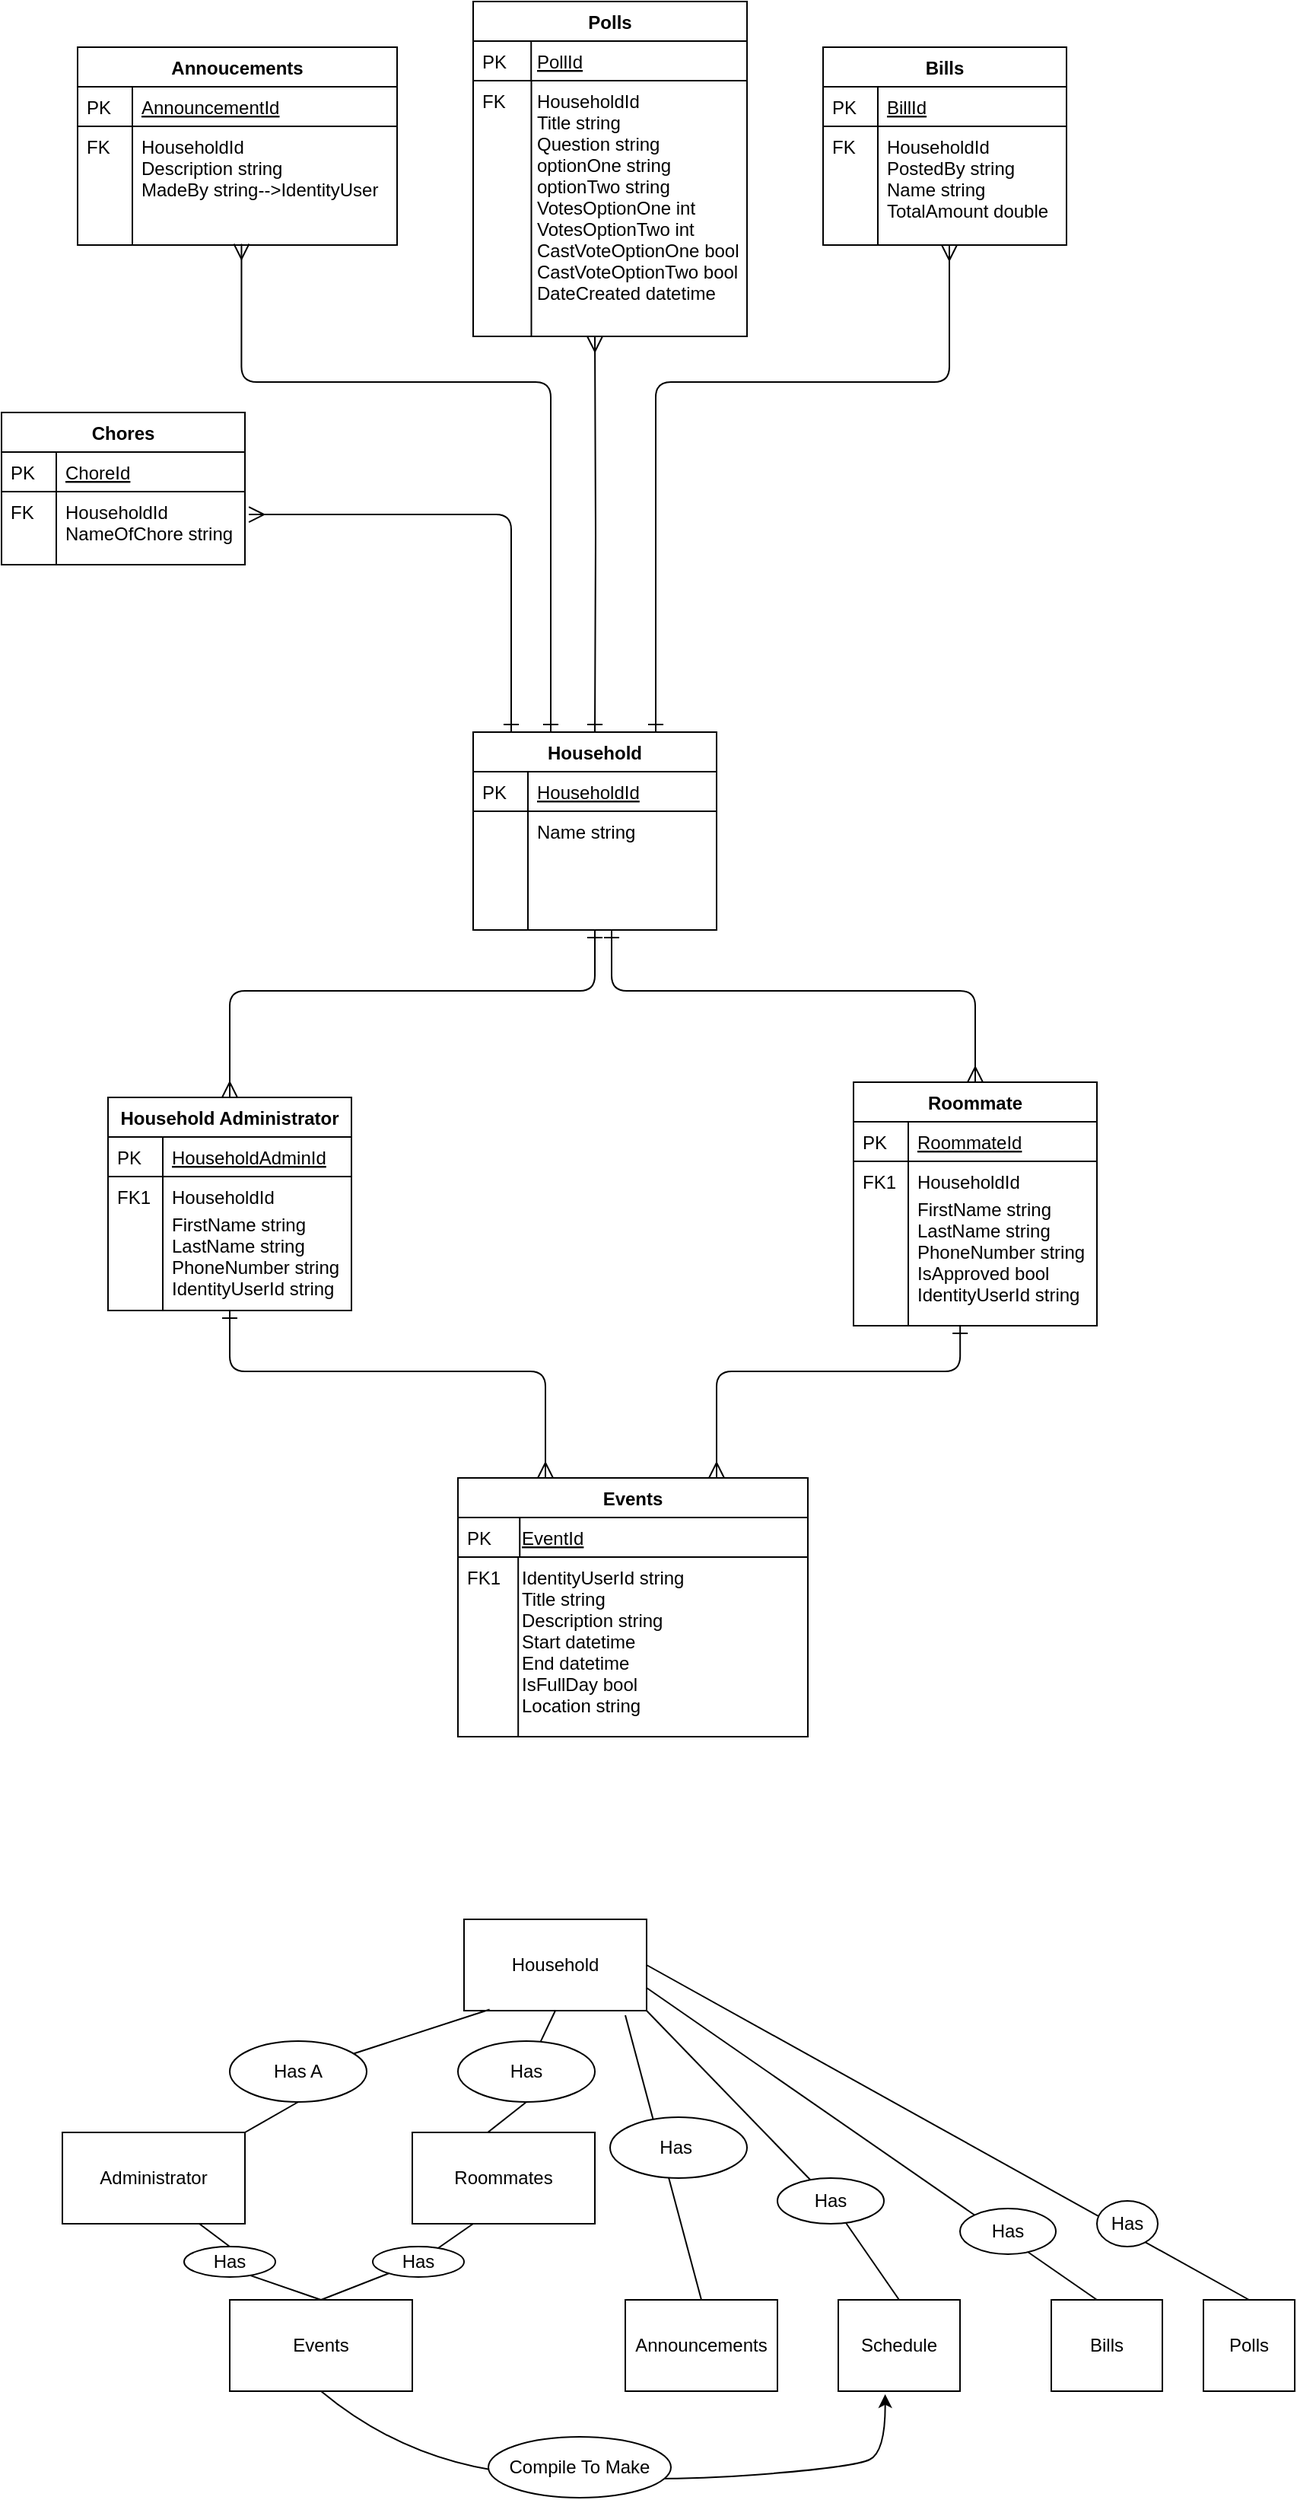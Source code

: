 <mxfile version="12.8.8" type="device"><diagram id="C5RBs43oDa-KdzZeNtuy" name="Page-1"><mxGraphModel dx="1038" dy="1721" grid="1" gridSize="10" guides="1" tooltips="1" connect="1" arrows="1" fold="1" page="1" pageScale="1" pageWidth="827" pageHeight="1169" math="0" shadow="0"><root><mxCell id="WIyWlLk6GJQsqaUBKTNV-0"/><mxCell id="WIyWlLk6GJQsqaUBKTNV-1" parent="WIyWlLk6GJQsqaUBKTNV-0"/><mxCell id="zkfFHV4jXpPFQw0GAbJ--63" value="" style="edgeStyle=orthogonalEdgeStyle;endArrow=ERmany;startArrow=ERone;shadow=0;strokeWidth=1;endSize=8;startSize=8;entryX=0.5;entryY=0;entryDx=0;entryDy=0;startFill=0;endFill=0;" parent="WIyWlLk6GJQsqaUBKTNV-1" edge="1"><mxGeometry width="100" height="100" relative="1" as="geometry"><mxPoint x="440" y="-440" as="sourcePoint"/><mxPoint x="200" y="-330" as="targetPoint"/><Array as="points"><mxPoint x="440" y="-436"/><mxPoint x="440" y="-400"/><mxPoint x="200" y="-400"/></Array></mxGeometry></mxCell><mxCell id="zkfFHV4jXpPFQw0GAbJ--71" value="" style="edgeStyle=orthogonalEdgeStyle;endArrow=ERmany;startArrow=ERone;shadow=0;strokeWidth=1;endSize=8;startSize=8;startFill=0;endFill=0;" parent="WIyWlLk6GJQsqaUBKTNV-1" target="zkfFHV4jXpPFQw0GAbJ--64" edge="1"><mxGeometry width="100" height="100" relative="1" as="geometry"><mxPoint x="451" y="-440" as="sourcePoint"/><mxPoint x="330" y="169" as="targetPoint"/><Array as="points"><mxPoint x="451" y="-400"/><mxPoint x="690" y="-400"/></Array></mxGeometry></mxCell><mxCell id="zkfFHV4jXpPFQw0GAbJ--51" value="Household" style="swimlane;fontStyle=1;childLayout=stackLayout;horizontal=1;startSize=26;horizontalStack=0;resizeParent=1;resizeLast=0;collapsible=1;marginBottom=0;rounded=0;shadow=0;strokeWidth=1;" parent="WIyWlLk6GJQsqaUBKTNV-1" vertex="1"><mxGeometry x="360" y="-570" width="160" height="130" as="geometry"><mxRectangle x="20" y="80" width="160" height="26" as="alternateBounds"/></mxGeometry></mxCell><mxCell id="zkfFHV4jXpPFQw0GAbJ--52" value="HouseholdId" style="shape=partialRectangle;top=0;left=0;right=0;bottom=1;align=left;verticalAlign=top;fillColor=none;spacingLeft=40;spacingRight=4;overflow=hidden;rotatable=0;points=[[0,0.5],[1,0.5]];portConstraint=eastwest;dropTarget=0;rounded=0;shadow=0;strokeWidth=1;fontStyle=4" parent="zkfFHV4jXpPFQw0GAbJ--51" vertex="1"><mxGeometry y="26" width="160" height="26" as="geometry"/></mxCell><mxCell id="zkfFHV4jXpPFQw0GAbJ--53" value="PK" style="shape=partialRectangle;top=0;left=0;bottom=0;fillColor=none;align=left;verticalAlign=top;spacingLeft=4;spacingRight=4;overflow=hidden;rotatable=0;points=[];portConstraint=eastwest;part=1;" parent="zkfFHV4jXpPFQw0GAbJ--52" vertex="1" connectable="0"><mxGeometry width="36" height="26" as="geometry"/></mxCell><mxCell id="zkfFHV4jXpPFQw0GAbJ--54" value="Name string" style="shape=partialRectangle;top=0;left=0;right=0;bottom=0;align=left;verticalAlign=top;fillColor=none;spacingLeft=40;spacingRight=4;overflow=hidden;rotatable=0;points=[[0,0.5],[1,0.5]];portConstraint=eastwest;dropTarget=0;rounded=0;shadow=0;strokeWidth=1;" parent="zkfFHV4jXpPFQw0GAbJ--51" vertex="1"><mxGeometry y="52" width="160" height="78" as="geometry"/></mxCell><mxCell id="zkfFHV4jXpPFQw0GAbJ--55" value="" style="shape=partialRectangle;top=0;left=0;bottom=0;fillColor=none;align=left;verticalAlign=top;spacingLeft=4;spacingRight=4;overflow=hidden;rotatable=0;points=[];portConstraint=eastwest;part=1;" parent="zkfFHV4jXpPFQw0GAbJ--54" vertex="1" connectable="0"><mxGeometry width="36" height="78" as="geometry"/></mxCell><mxCell id="zkfFHV4jXpPFQw0GAbJ--64" value="Roommate" style="swimlane;fontStyle=1;childLayout=stackLayout;horizontal=1;startSize=26;horizontalStack=0;resizeParent=1;resizeLast=0;collapsible=1;marginBottom=0;rounded=0;shadow=0;strokeWidth=1;" parent="WIyWlLk6GJQsqaUBKTNV-1" vertex="1"><mxGeometry x="610" y="-340" width="160" height="160" as="geometry"><mxRectangle x="610" y="-340" width="160" height="26" as="alternateBounds"/></mxGeometry></mxCell><mxCell id="zkfFHV4jXpPFQw0GAbJ--65" value="RoommateId" style="shape=partialRectangle;top=0;left=0;right=0;bottom=1;align=left;verticalAlign=top;fillColor=none;spacingLeft=40;spacingRight=4;overflow=hidden;rotatable=0;points=[[0,0.5],[1,0.5]];portConstraint=eastwest;dropTarget=0;rounded=0;shadow=0;strokeWidth=1;fontStyle=4" parent="zkfFHV4jXpPFQw0GAbJ--64" vertex="1"><mxGeometry y="26" width="160" height="26" as="geometry"/></mxCell><mxCell id="zkfFHV4jXpPFQw0GAbJ--66" value="PK" style="shape=partialRectangle;top=0;left=0;bottom=0;fillColor=none;align=left;verticalAlign=top;spacingLeft=4;spacingRight=4;overflow=hidden;rotatable=0;points=[];portConstraint=eastwest;part=1;" parent="zkfFHV4jXpPFQw0GAbJ--65" vertex="1" connectable="0"><mxGeometry width="36" height="26" as="geometry"/></mxCell><mxCell id="zkfFHV4jXpPFQw0GAbJ--67" value="HouseholdId" style="shape=partialRectangle;top=0;left=0;right=0;bottom=0;align=left;verticalAlign=top;fillColor=none;spacingLeft=40;spacingRight=4;overflow=hidden;rotatable=0;points=[[0,0.5],[1,0.5]];portConstraint=eastwest;dropTarget=0;rounded=0;shadow=0;strokeWidth=1;" parent="zkfFHV4jXpPFQw0GAbJ--64" vertex="1"><mxGeometry y="52" width="160" height="18" as="geometry"/></mxCell><mxCell id="zkfFHV4jXpPFQw0GAbJ--68" value="FK1" style="shape=partialRectangle;top=0;left=0;bottom=0;fillColor=none;align=left;verticalAlign=top;spacingLeft=4;spacingRight=4;overflow=hidden;rotatable=0;points=[];portConstraint=eastwest;part=1;" parent="zkfFHV4jXpPFQw0GAbJ--67" vertex="1" connectable="0"><mxGeometry width="36" height="18" as="geometry"/></mxCell><mxCell id="zkfFHV4jXpPFQw0GAbJ--69" value="FirstName string&#10;LastName string&#10;PhoneNumber string&#10;IsApproved bool&#10;IdentityUserId string" style="shape=partialRectangle;top=0;left=0;right=0;bottom=0;align=left;verticalAlign=top;fillColor=none;spacingLeft=40;spacingRight=4;overflow=hidden;rotatable=0;points=[[0,0.5],[1,0.5]];portConstraint=eastwest;dropTarget=0;rounded=0;shadow=0;strokeWidth=1;fontStyle=0" parent="zkfFHV4jXpPFQw0GAbJ--64" vertex="1"><mxGeometry y="70" width="160" height="90" as="geometry"/></mxCell><mxCell id="zkfFHV4jXpPFQw0GAbJ--70" value="" style="shape=partialRectangle;top=0;left=0;bottom=0;fillColor=none;align=left;verticalAlign=top;spacingLeft=4;spacingRight=4;overflow=hidden;rotatable=0;points=[];portConstraint=eastwest;part=1;" parent="zkfFHV4jXpPFQw0GAbJ--69" vertex="1" connectable="0"><mxGeometry width="36" height="90" as="geometry"/></mxCell><mxCell id="BojcGdA1HEgIg2wzcHxx-7" value="Household Administrator" style="swimlane;fontStyle=1;childLayout=stackLayout;horizontal=1;startSize=26;horizontalStack=0;resizeParent=1;resizeLast=0;collapsible=1;marginBottom=0;rounded=0;shadow=0;strokeWidth=1;" parent="WIyWlLk6GJQsqaUBKTNV-1" vertex="1"><mxGeometry x="120" y="-330" width="160" height="140" as="geometry"><mxRectangle x="260" y="270" width="160" height="26" as="alternateBounds"/></mxGeometry></mxCell><mxCell id="BojcGdA1HEgIg2wzcHxx-8" value="HouseholdAdminId" style="shape=partialRectangle;top=0;left=0;right=0;bottom=1;align=left;verticalAlign=top;fillColor=none;spacingLeft=40;spacingRight=4;overflow=hidden;rotatable=0;points=[[0,0.5],[1,0.5]];portConstraint=eastwest;dropTarget=0;rounded=0;shadow=0;strokeWidth=1;fontStyle=4" parent="BojcGdA1HEgIg2wzcHxx-7" vertex="1"><mxGeometry y="26" width="160" height="26" as="geometry"/></mxCell><mxCell id="BojcGdA1HEgIg2wzcHxx-9" value="PK" style="shape=partialRectangle;top=0;left=0;bottom=0;fillColor=none;align=left;verticalAlign=top;spacingLeft=4;spacingRight=4;overflow=hidden;rotatable=0;points=[];portConstraint=eastwest;part=1;" parent="BojcGdA1HEgIg2wzcHxx-8" vertex="1" connectable="0"><mxGeometry width="36" height="26" as="geometry"/></mxCell><mxCell id="BojcGdA1HEgIg2wzcHxx-10" value="HouseholdId" style="shape=partialRectangle;top=0;left=0;right=0;bottom=0;align=left;verticalAlign=top;fillColor=none;spacingLeft=40;spacingRight=4;overflow=hidden;rotatable=0;points=[[0,0.5],[1,0.5]];portConstraint=eastwest;dropTarget=0;rounded=0;shadow=0;strokeWidth=1;" parent="BojcGdA1HEgIg2wzcHxx-7" vertex="1"><mxGeometry y="52" width="160" height="18" as="geometry"/></mxCell><mxCell id="BojcGdA1HEgIg2wzcHxx-11" value="FK1" style="shape=partialRectangle;top=0;left=0;bottom=0;fillColor=none;align=left;verticalAlign=top;spacingLeft=4;spacingRight=4;overflow=hidden;rotatable=0;points=[];portConstraint=eastwest;part=1;" parent="BojcGdA1HEgIg2wzcHxx-10" vertex="1" connectable="0"><mxGeometry width="36" height="18" as="geometry"/></mxCell><mxCell id="BojcGdA1HEgIg2wzcHxx-12" value="FirstName string&#10;LastName string&#10;PhoneNumber string&#10;IdentityUserId string" style="shape=partialRectangle;top=0;left=0;right=0;bottom=0;align=left;verticalAlign=top;fillColor=none;spacingLeft=40;spacingRight=4;overflow=hidden;rotatable=0;points=[[0,0.5],[1,0.5]];portConstraint=eastwest;dropTarget=0;rounded=0;shadow=0;strokeWidth=1;fontStyle=0" parent="BojcGdA1HEgIg2wzcHxx-7" vertex="1"><mxGeometry y="70" width="160" height="70" as="geometry"/></mxCell><mxCell id="BojcGdA1HEgIg2wzcHxx-13" value="" style="shape=partialRectangle;top=0;left=0;bottom=0;fillColor=none;align=left;verticalAlign=top;spacingLeft=4;spacingRight=4;overflow=hidden;rotatable=0;points=[];portConstraint=eastwest;part=1;" parent="BojcGdA1HEgIg2wzcHxx-12" vertex="1" connectable="0"><mxGeometry width="36" height="70" as="geometry"/></mxCell><mxCell id="BojcGdA1HEgIg2wzcHxx-25" value="Polls" style="swimlane;fontStyle=1;childLayout=stackLayout;horizontal=1;startSize=26;horizontalStack=0;resizeParent=1;resizeLast=0;collapsible=1;marginBottom=0;rounded=0;shadow=0;strokeWidth=1;" parent="WIyWlLk6GJQsqaUBKTNV-1" vertex="1"><mxGeometry x="360" y="-1050" width="180" height="220" as="geometry"><mxRectangle x="20" y="80" width="160" height="26" as="alternateBounds"/></mxGeometry></mxCell><mxCell id="BojcGdA1HEgIg2wzcHxx-26" value="PollId" style="shape=partialRectangle;top=0;left=0;right=0;bottom=1;align=left;verticalAlign=top;fillColor=none;spacingLeft=40;spacingRight=4;overflow=hidden;rotatable=0;points=[[0,0.5],[1,0.5]];portConstraint=eastwest;dropTarget=0;rounded=0;shadow=0;strokeWidth=1;fontStyle=4" parent="BojcGdA1HEgIg2wzcHxx-25" vertex="1"><mxGeometry y="26" width="180" height="26" as="geometry"/></mxCell><mxCell id="BojcGdA1HEgIg2wzcHxx-27" value="PK" style="shape=partialRectangle;top=0;left=0;bottom=0;fillColor=none;align=left;verticalAlign=top;spacingLeft=4;spacingRight=4;overflow=hidden;rotatable=0;points=[];portConstraint=eastwest;part=1;" parent="BojcGdA1HEgIg2wzcHxx-26" vertex="1" connectable="0"><mxGeometry width="38.118" height="26" as="geometry"/></mxCell><mxCell id="BojcGdA1HEgIg2wzcHxx-28" value="HouseholdId&#10;Title string&#10;Question string&#10;optionOne string&#10;optionTwo string&#10;VotesOptionOne int&#10;VotesOptionTwo int&#10;CastVoteOptionOne bool&#10;CastVoteOptionTwo bool&#10;DateCreated datetime" style="shape=partialRectangle;top=0;left=0;right=0;bottom=0;align=left;verticalAlign=top;fillColor=none;spacingLeft=40;spacingRight=4;overflow=hidden;rotatable=0;points=[[0,0.5],[1,0.5]];portConstraint=eastwest;dropTarget=0;rounded=0;shadow=0;strokeWidth=1;" parent="BojcGdA1HEgIg2wzcHxx-25" vertex="1"><mxGeometry y="52" width="180" height="168" as="geometry"/></mxCell><mxCell id="BojcGdA1HEgIg2wzcHxx-29" value="FK" style="shape=partialRectangle;top=0;left=0;bottom=0;fillColor=none;align=left;verticalAlign=top;spacingLeft=4;spacingRight=4;overflow=hidden;rotatable=0;points=[];portConstraint=eastwest;part=1;" parent="BojcGdA1HEgIg2wzcHxx-28" vertex="1" connectable="0"><mxGeometry width="38.25" height="168.0" as="geometry"/></mxCell><mxCell id="BojcGdA1HEgIg2wzcHxx-20" value="Annoucements" style="swimlane;fontStyle=1;childLayout=stackLayout;horizontal=1;startSize=26;horizontalStack=0;resizeParent=1;resizeLast=0;collapsible=1;marginBottom=0;rounded=0;shadow=0;strokeWidth=1;" parent="WIyWlLk6GJQsqaUBKTNV-1" vertex="1"><mxGeometry x="100" y="-1020" width="210" height="130" as="geometry"><mxRectangle x="20" y="80" width="160" height="26" as="alternateBounds"/></mxGeometry></mxCell><mxCell id="BojcGdA1HEgIg2wzcHxx-21" value="AnnouncementId" style="shape=partialRectangle;top=0;left=0;right=0;bottom=1;align=left;verticalAlign=top;fillColor=none;spacingLeft=40;spacingRight=4;overflow=hidden;rotatable=0;points=[[0,0.5],[1,0.5]];portConstraint=eastwest;dropTarget=0;rounded=0;shadow=0;strokeWidth=1;fontStyle=4" parent="BojcGdA1HEgIg2wzcHxx-20" vertex="1"><mxGeometry y="26" width="210" height="26" as="geometry"/></mxCell><mxCell id="BojcGdA1HEgIg2wzcHxx-22" value="PK" style="shape=partialRectangle;top=0;left=0;bottom=0;fillColor=none;align=left;verticalAlign=top;spacingLeft=4;spacingRight=4;overflow=hidden;rotatable=0;points=[];portConstraint=eastwest;part=1;" parent="BojcGdA1HEgIg2wzcHxx-21" vertex="1" connectable="0"><mxGeometry width="36" height="26" as="geometry"/></mxCell><mxCell id="BojcGdA1HEgIg2wzcHxx-23" value="HouseholdId&#10;Description string&#10;MadeBy string--&gt;IdentityUser" style="shape=partialRectangle;top=0;left=0;right=0;bottom=0;align=left;verticalAlign=top;fillColor=none;spacingLeft=40;spacingRight=4;overflow=hidden;rotatable=0;points=[[0,0.5],[1,0.5]];portConstraint=eastwest;dropTarget=0;rounded=0;shadow=0;strokeWidth=1;" parent="BojcGdA1HEgIg2wzcHxx-20" vertex="1"><mxGeometry y="52" width="210" height="78" as="geometry"/></mxCell><mxCell id="BojcGdA1HEgIg2wzcHxx-24" value="FK" style="shape=partialRectangle;top=0;left=0;bottom=0;fillColor=none;align=left;verticalAlign=top;spacingLeft=4;spacingRight=4;overflow=hidden;rotatable=0;points=[];portConstraint=eastwest;part=1;" parent="BojcGdA1HEgIg2wzcHxx-23" vertex="1" connectable="0"><mxGeometry width="36" height="78" as="geometry"/></mxCell><mxCell id="BojcGdA1HEgIg2wzcHxx-30" value="Bills" style="swimlane;fontStyle=1;childLayout=stackLayout;horizontal=1;startSize=26;horizontalStack=0;resizeParent=1;resizeLast=0;collapsible=1;marginBottom=0;rounded=0;shadow=0;strokeWidth=1;" parent="WIyWlLk6GJQsqaUBKTNV-1" vertex="1"><mxGeometry x="590" y="-1020" width="160" height="130" as="geometry"><mxRectangle x="20" y="80" width="160" height="26" as="alternateBounds"/></mxGeometry></mxCell><mxCell id="BojcGdA1HEgIg2wzcHxx-31" value="BillId" style="shape=partialRectangle;top=0;left=0;right=0;bottom=1;align=left;verticalAlign=top;fillColor=none;spacingLeft=40;spacingRight=4;overflow=hidden;rotatable=0;points=[[0,0.5],[1,0.5]];portConstraint=eastwest;dropTarget=0;rounded=0;shadow=0;strokeWidth=1;fontStyle=4" parent="BojcGdA1HEgIg2wzcHxx-30" vertex="1"><mxGeometry y="26" width="160" height="26" as="geometry"/></mxCell><mxCell id="BojcGdA1HEgIg2wzcHxx-32" value="PK" style="shape=partialRectangle;top=0;left=0;bottom=0;fillColor=none;align=left;verticalAlign=top;spacingLeft=4;spacingRight=4;overflow=hidden;rotatable=0;points=[];portConstraint=eastwest;part=1;" parent="BojcGdA1HEgIg2wzcHxx-31" vertex="1" connectable="0"><mxGeometry width="36" height="26" as="geometry"/></mxCell><mxCell id="BojcGdA1HEgIg2wzcHxx-33" value="HouseholdId&#10;PostedBy string&#10;Name string&#10;TotalAmount double" style="shape=partialRectangle;top=0;left=0;right=0;bottom=0;align=left;verticalAlign=top;fillColor=none;spacingLeft=40;spacingRight=4;overflow=hidden;rotatable=0;points=[[0,0.5],[1,0.5]];portConstraint=eastwest;dropTarget=0;rounded=0;shadow=0;strokeWidth=1;" parent="BojcGdA1HEgIg2wzcHxx-30" vertex="1"><mxGeometry y="52" width="160" height="78" as="geometry"/></mxCell><mxCell id="BojcGdA1HEgIg2wzcHxx-34" value="FK" style="shape=partialRectangle;top=0;left=0;bottom=0;fillColor=none;align=left;verticalAlign=top;spacingLeft=4;spacingRight=4;overflow=hidden;rotatable=0;points=[];portConstraint=eastwest;part=1;" parent="BojcGdA1HEgIg2wzcHxx-33" vertex="1" connectable="0"><mxGeometry width="36" height="78" as="geometry"/></mxCell><mxCell id="BojcGdA1HEgIg2wzcHxx-35" value="Events" style="swimlane;fontStyle=1;childLayout=stackLayout;horizontal=1;startSize=26;horizontalStack=0;resizeParent=1;resizeLast=0;collapsible=1;marginBottom=0;rounded=0;shadow=0;strokeWidth=1;" parent="WIyWlLk6GJQsqaUBKTNV-1" vertex="1"><mxGeometry x="350" y="-80" width="230" height="170" as="geometry"><mxRectangle x="20" y="80" width="160" height="26" as="alternateBounds"/></mxGeometry></mxCell><mxCell id="BojcGdA1HEgIg2wzcHxx-36" value="EventId" style="shape=partialRectangle;top=0;left=0;right=0;bottom=1;align=left;verticalAlign=top;fillColor=none;spacingLeft=40;spacingRight=4;overflow=hidden;rotatable=0;points=[[0,0.5],[1,0.5]];portConstraint=eastwest;dropTarget=0;rounded=0;shadow=0;strokeWidth=1;fontStyle=4" parent="BojcGdA1HEgIg2wzcHxx-35" vertex="1"><mxGeometry y="26" width="230" height="26" as="geometry"/></mxCell><mxCell id="BojcGdA1HEgIg2wzcHxx-37" value="PK" style="shape=partialRectangle;top=0;left=0;bottom=0;fillColor=none;align=left;verticalAlign=top;spacingLeft=4;spacingRight=4;overflow=hidden;rotatable=0;points=[];portConstraint=eastwest;part=1;" parent="BojcGdA1HEgIg2wzcHxx-36" vertex="1" connectable="0"><mxGeometry width="40.63" height="26" as="geometry"/></mxCell><mxCell id="BojcGdA1HEgIg2wzcHxx-38" value="IdentityUserId string&#10;Title string&#10;Description string&#10;Start datetime&#10;End datetime&#10;IsFullDay bool&#10;Location string" style="shape=partialRectangle;top=0;left=0;right=0;bottom=0;align=left;verticalAlign=top;fillColor=none;spacingLeft=40;spacingRight=4;overflow=hidden;rotatable=0;points=[[0,0.5],[1,0.5]];portConstraint=eastwest;dropTarget=0;rounded=0;shadow=0;strokeWidth=1;" parent="BojcGdA1HEgIg2wzcHxx-35" vertex="1"><mxGeometry y="52" width="230" height="118" as="geometry"/></mxCell><mxCell id="BojcGdA1HEgIg2wzcHxx-39" value="FK1" style="shape=partialRectangle;top=0;left=0;bottom=0;fillColor=none;align=left;verticalAlign=top;spacingLeft=4;spacingRight=4;overflow=hidden;rotatable=0;points=[];portConstraint=eastwest;part=1;" parent="BojcGdA1HEgIg2wzcHxx-38" vertex="1" connectable="0"><mxGeometry width="39.6" height="118" as="geometry"/></mxCell><mxCell id="BojcGdA1HEgIg2wzcHxx-41" value="" style="edgeStyle=orthogonalEdgeStyle;endArrow=ERmany;startArrow=ERone;shadow=0;strokeWidth=1;endSize=8;startSize=8;startFill=0;endFill=0;entryX=0.25;entryY=0;entryDx=0;entryDy=0;" parent="WIyWlLk6GJQsqaUBKTNV-1" target="BojcGdA1HEgIg2wzcHxx-35" edge="1"><mxGeometry width="100" height="100" relative="1" as="geometry"><mxPoint x="200" y="-190" as="sourcePoint"/><mxPoint x="408" y="-120" as="targetPoint"/><Array as="points"><mxPoint x="200" y="-150"/><mxPoint x="408" y="-150"/></Array></mxGeometry></mxCell><mxCell id="BojcGdA1HEgIg2wzcHxx-42" value="" style="edgeStyle=orthogonalEdgeStyle;endArrow=ERmany;startArrow=ERone;shadow=0;strokeWidth=1;endSize=8;startSize=8;startFill=0;endFill=0;entryX=0.25;entryY=0;entryDx=0;entryDy=0;exitX=0.438;exitY=1;exitDx=0;exitDy=0;exitPerimeter=0;" parent="WIyWlLk6GJQsqaUBKTNV-1" source="zkfFHV4jXpPFQw0GAbJ--69" edge="1"><mxGeometry width="100" height="100" relative="1" as="geometry"><mxPoint x="680" y="-160" as="sourcePoint"/><mxPoint x="520" y="-80" as="targetPoint"/><Array as="points"><mxPoint x="680" y="-150"/><mxPoint x="520" y="-150"/></Array></mxGeometry></mxCell><mxCell id="BojcGdA1HEgIg2wzcHxx-43" value="" style="edgeStyle=orthogonalEdgeStyle;endArrow=ERone;startArrow=ERmany;shadow=0;strokeWidth=1;endSize=8;startSize=8;startFill=0;endFill=0;entryX=0.75;entryY=0;entryDx=0;entryDy=0;" parent="WIyWlLk6GJQsqaUBKTNV-1" target="zkfFHV4jXpPFQw0GAbJ--51" edge="1"><mxGeometry width="100" height="100" relative="1" as="geometry"><mxPoint x="673" y="-890" as="sourcePoint"/><mxPoint x="642.034" y="-708" as="targetPoint"/><Array as="points"><mxPoint x="673" y="-800"/><mxPoint x="480" y="-800"/></Array></mxGeometry></mxCell><mxCell id="BojcGdA1HEgIg2wzcHxx-44" value="" style="edgeStyle=orthogonalEdgeStyle;endArrow=ERone;startArrow=ERmany;shadow=0;strokeWidth=1;endSize=8;startSize=8;startFill=0;endFill=0;entryX=0.5;entryY=0;entryDx=0;entryDy=0;" parent="WIyWlLk6GJQsqaUBKTNV-1" target="zkfFHV4jXpPFQw0GAbJ--51" edge="1"><mxGeometry width="100" height="100" relative="1" as="geometry"><mxPoint x="440" y="-830" as="sourcePoint"/><mxPoint x="440" y="-580" as="targetPoint"/><Array as="points"/></mxGeometry></mxCell><mxCell id="BojcGdA1HEgIg2wzcHxx-45" value="" style="edgeStyle=orthogonalEdgeStyle;endArrow=ERone;startArrow=ERmany;shadow=0;strokeWidth=1;endSize=8;startSize=8;startFill=0;endFill=0;exitX=0.513;exitY=0.99;exitDx=0;exitDy=0;exitPerimeter=0;" parent="WIyWlLk6GJQsqaUBKTNV-1" source="BojcGdA1HEgIg2wzcHxx-23" target="zkfFHV4jXpPFQw0GAbJ--51" edge="1"><mxGeometry width="100" height="100" relative="1" as="geometry"><mxPoint x="160" y="-860" as="sourcePoint"/><mxPoint x="410" y="-600" as="targetPoint"/><Array as="points"><mxPoint x="208" y="-800"/><mxPoint x="411" y="-800"/></Array></mxGeometry></mxCell><mxCell id="BojcGdA1HEgIg2wzcHxx-53" value="" style="edgeStyle=orthogonalEdgeStyle;endArrow=ERone;startArrow=ERmany;shadow=0;strokeWidth=1;endSize=8;startSize=8;startFill=0;endFill=0;exitX=1.016;exitY=0.313;exitDx=0;exitDy=0;exitPerimeter=0;" parent="WIyWlLk6GJQsqaUBKTNV-1" source="BojcGdA1HEgIg2wzcHxx-49" target="zkfFHV4jXpPFQw0GAbJ--51" edge="1"><mxGeometry width="100" height="100" relative="1" as="geometry"><mxPoint x="-90" y="-700" as="sourcePoint"/><mxPoint x="414" y="-669" as="targetPoint"/><Array as="points"><mxPoint x="385" y="-713"/></Array></mxGeometry></mxCell><mxCell id="BojcGdA1HEgIg2wzcHxx-46" value="Chores" style="swimlane;fontStyle=1;childLayout=stackLayout;horizontal=1;startSize=26;horizontalStack=0;resizeParent=1;resizeLast=0;collapsible=1;marginBottom=0;rounded=0;shadow=0;strokeWidth=1;" parent="WIyWlLk6GJQsqaUBKTNV-1" vertex="1"><mxGeometry x="50" y="-780" width="160" height="100" as="geometry"><mxRectangle x="20" y="80" width="160" height="26" as="alternateBounds"/></mxGeometry></mxCell><mxCell id="BojcGdA1HEgIg2wzcHxx-47" value="ChoreId" style="shape=partialRectangle;top=0;left=0;right=0;bottom=1;align=left;verticalAlign=top;fillColor=none;spacingLeft=40;spacingRight=4;overflow=hidden;rotatable=0;points=[[0,0.5],[1,0.5]];portConstraint=eastwest;dropTarget=0;rounded=0;shadow=0;strokeWidth=1;fontStyle=4" parent="BojcGdA1HEgIg2wzcHxx-46" vertex="1"><mxGeometry y="26" width="160" height="26" as="geometry"/></mxCell><mxCell id="BojcGdA1HEgIg2wzcHxx-48" value="PK" style="shape=partialRectangle;top=0;left=0;bottom=0;fillColor=none;align=left;verticalAlign=top;spacingLeft=4;spacingRight=4;overflow=hidden;rotatable=0;points=[];portConstraint=eastwest;part=1;" parent="BojcGdA1HEgIg2wzcHxx-47" vertex="1" connectable="0"><mxGeometry width="36" height="26" as="geometry"/></mxCell><mxCell id="BojcGdA1HEgIg2wzcHxx-49" value="HouseholdId&#10;NameOfChore string" style="shape=partialRectangle;top=0;left=0;right=0;bottom=0;align=left;verticalAlign=top;fillColor=none;spacingLeft=40;spacingRight=4;overflow=hidden;rotatable=0;points=[[0,0.5],[1,0.5]];portConstraint=eastwest;dropTarget=0;rounded=0;shadow=0;strokeWidth=1;" parent="BojcGdA1HEgIg2wzcHxx-46" vertex="1"><mxGeometry y="52" width="160" height="48" as="geometry"/></mxCell><mxCell id="BojcGdA1HEgIg2wzcHxx-50" value="FK" style="shape=partialRectangle;top=0;left=0;bottom=0;fillColor=none;align=left;verticalAlign=top;spacingLeft=4;spacingRight=4;overflow=hidden;rotatable=0;points=[];portConstraint=eastwest;part=1;" parent="BojcGdA1HEgIg2wzcHxx-49" vertex="1" connectable="0"><mxGeometry width="36" height="48" as="geometry"/></mxCell><mxCell id="BojcGdA1HEgIg2wzcHxx-58" value="Administrator" style="rounded=0;whiteSpace=wrap;html=1;" parent="WIyWlLk6GJQsqaUBKTNV-1" vertex="1"><mxGeometry x="90" y="350" width="120" height="60" as="geometry"/></mxCell><mxCell id="BojcGdA1HEgIg2wzcHxx-59" value="Roommates" style="rounded=0;whiteSpace=wrap;html=1;" parent="WIyWlLk6GJQsqaUBKTNV-1" vertex="1"><mxGeometry x="320" y="350" width="120" height="60" as="geometry"/></mxCell><mxCell id="BojcGdA1HEgIg2wzcHxx-60" value="Household" style="rounded=0;whiteSpace=wrap;html=1;" parent="WIyWlLk6GJQsqaUBKTNV-1" vertex="1"><mxGeometry x="354" y="210" width="120" height="60" as="geometry"/></mxCell><mxCell id="BojcGdA1HEgIg2wzcHxx-61" value="Events" style="rounded=0;whiteSpace=wrap;html=1;" parent="WIyWlLk6GJQsqaUBKTNV-1" vertex="1"><mxGeometry x="200" y="460" width="120" height="60" as="geometry"/></mxCell><mxCell id="BojcGdA1HEgIg2wzcHxx-65" value="Polls" style="rounded=0;whiteSpace=wrap;html=1;" parent="WIyWlLk6GJQsqaUBKTNV-1" vertex="1"><mxGeometry x="840" y="460" width="60" height="60" as="geometry"/></mxCell><mxCell id="BojcGdA1HEgIg2wzcHxx-66" value="Bills" style="rounded=0;whiteSpace=wrap;html=1;" parent="WIyWlLk6GJQsqaUBKTNV-1" vertex="1"><mxGeometry x="740" y="460" width="73" height="60" as="geometry"/></mxCell><mxCell id="BojcGdA1HEgIg2wzcHxx-67" value="Announcements" style="rounded=0;whiteSpace=wrap;html=1;" parent="WIyWlLk6GJQsqaUBKTNV-1" vertex="1"><mxGeometry x="460" y="460" width="100" height="60" as="geometry"/></mxCell><mxCell id="BojcGdA1HEgIg2wzcHxx-70" value="Schedule" style="rounded=0;whiteSpace=wrap;html=1;" parent="WIyWlLk6GJQsqaUBKTNV-1" vertex="1"><mxGeometry x="600" y="460" width="80" height="60" as="geometry"/></mxCell><mxCell id="BojcGdA1HEgIg2wzcHxx-71" value="" style="endArrow=none;html=1;entryX=0.14;entryY=0.987;entryDx=0;entryDy=0;entryPerimeter=0;" parent="WIyWlLk6GJQsqaUBKTNV-1" source="BojcGdA1HEgIg2wzcHxx-86" target="BojcGdA1HEgIg2wzcHxx-60" edge="1"><mxGeometry width="50" height="50" relative="1" as="geometry"><mxPoint x="210" y="350" as="sourcePoint"/><mxPoint x="260" y="300" as="targetPoint"/></mxGeometry></mxCell><mxCell id="BojcGdA1HEgIg2wzcHxx-72" value="" style="endArrow=none;html=1;entryX=0.5;entryY=1;entryDx=0;entryDy=0;" parent="WIyWlLk6GJQsqaUBKTNV-1" source="BojcGdA1HEgIg2wzcHxx-84" target="BojcGdA1HEgIg2wzcHxx-60" edge="1"><mxGeometry width="50" height="50" relative="1" as="geometry"><mxPoint x="369.6" y="350" as="sourcePoint"/><mxPoint x="530.4" y="269.22" as="targetPoint"/></mxGeometry></mxCell><mxCell id="BojcGdA1HEgIg2wzcHxx-74" value="" style="endArrow=none;html=1;" parent="WIyWlLk6GJQsqaUBKTNV-1" source="BojcGdA1HEgIg2wzcHxx-97" edge="1"><mxGeometry width="50" height="50" relative="1" as="geometry"><mxPoint x="260" y="460" as="sourcePoint"/><mxPoint x="360" y="410" as="targetPoint"/></mxGeometry></mxCell><mxCell id="BojcGdA1HEgIg2wzcHxx-75" value="" style="endArrow=none;html=1;entryX=0.75;entryY=1;entryDx=0;entryDy=0;exitX=0.5;exitY=0;exitDx=0;exitDy=0;" parent="WIyWlLk6GJQsqaUBKTNV-1" source="BojcGdA1HEgIg2wzcHxx-96" target="BojcGdA1HEgIg2wzcHxx-58" edge="1"><mxGeometry width="50" height="50" relative="1" as="geometry"><mxPoint x="124.6" y="500.78" as="sourcePoint"/><mxPoint x="285.4" y="420" as="targetPoint"/></mxGeometry></mxCell><mxCell id="BojcGdA1HEgIg2wzcHxx-79" value="" style="endArrow=none;html=1;entryX=1;entryY=0.5;entryDx=0;entryDy=0;" parent="WIyWlLk6GJQsqaUBKTNV-1" target="BojcGdA1HEgIg2wzcHxx-60" edge="1"><mxGeometry width="50" height="50" relative="1" as="geometry"><mxPoint x="870" y="460" as="sourcePoint"/><mxPoint x="770" y="410" as="targetPoint"/></mxGeometry></mxCell><mxCell id="BojcGdA1HEgIg2wzcHxx-80" value="" style="endArrow=none;html=1;entryX=1;entryY=0.75;entryDx=0;entryDy=0;" parent="WIyWlLk6GJQsqaUBKTNV-1" target="BojcGdA1HEgIg2wzcHxx-60" edge="1"><mxGeometry width="50" height="50" relative="1" as="geometry"><mxPoint x="770" y="460" as="sourcePoint"/><mxPoint x="740" y="410" as="targetPoint"/></mxGeometry></mxCell><mxCell id="BojcGdA1HEgIg2wzcHxx-82" value="" style="curved=1;endArrow=classic;html=1;entryX=0.385;entryY=1.033;entryDx=0;entryDy=0;entryPerimeter=0;exitX=0.5;exitY=1;exitDx=0;exitDy=0;" parent="WIyWlLk6GJQsqaUBKTNV-1" source="BojcGdA1HEgIg2wzcHxx-61" target="BojcGdA1HEgIg2wzcHxx-70" edge="1"><mxGeometry width="50" height="50" relative="1" as="geometry"><mxPoint x="500" y="610" as="sourcePoint"/><mxPoint x="550" y="560" as="targetPoint"/><Array as="points"><mxPoint x="320" y="570"/><mxPoint x="480" y="580"/><mxPoint x="610" y="570"/><mxPoint x="631" y="560"/></Array></mxGeometry></mxCell><mxCell id="BojcGdA1HEgIg2wzcHxx-83" value="Compile To Make" style="ellipse;whiteSpace=wrap;html=1;" parent="WIyWlLk6GJQsqaUBKTNV-1" vertex="1"><mxGeometry x="370" y="550" width="120" height="40" as="geometry"/></mxCell><mxCell id="BojcGdA1HEgIg2wzcHxx-84" value="Has" style="ellipse;whiteSpace=wrap;html=1;" parent="WIyWlLk6GJQsqaUBKTNV-1" vertex="1"><mxGeometry x="350" y="290" width="90" height="40" as="geometry"/></mxCell><mxCell id="BojcGdA1HEgIg2wzcHxx-85" value="" style="endArrow=none;html=1;entryX=0.5;entryY=1;entryDx=0;entryDy=0;" parent="WIyWlLk6GJQsqaUBKTNV-1" target="BojcGdA1HEgIg2wzcHxx-84" edge="1"><mxGeometry width="50" height="50" relative="1" as="geometry"><mxPoint x="369.6" y="350" as="sourcePoint"/><mxPoint x="414" y="270" as="targetPoint"/></mxGeometry></mxCell><mxCell id="BojcGdA1HEgIg2wzcHxx-86" value="Has A" style="ellipse;whiteSpace=wrap;html=1;" parent="WIyWlLk6GJQsqaUBKTNV-1" vertex="1"><mxGeometry x="200" y="290" width="90" height="40" as="geometry"/></mxCell><mxCell id="BojcGdA1HEgIg2wzcHxx-87" value="" style="endArrow=none;html=1;entryX=0.5;entryY=1;entryDx=0;entryDy=0;" parent="WIyWlLk6GJQsqaUBKTNV-1" target="BojcGdA1HEgIg2wzcHxx-86" edge="1"><mxGeometry width="50" height="50" relative="1" as="geometry"><mxPoint x="210" y="350" as="sourcePoint"/><mxPoint x="370.8" y="269.22" as="targetPoint"/></mxGeometry></mxCell><mxCell id="BojcGdA1HEgIg2wzcHxx-89" value="Has" style="ellipse;whiteSpace=wrap;html=1;" parent="WIyWlLk6GJQsqaUBKTNV-1" vertex="1"><mxGeometry x="770" y="395" width="40" height="30" as="geometry"/></mxCell><mxCell id="BojcGdA1HEgIg2wzcHxx-90" value="Has" style="ellipse;whiteSpace=wrap;html=1;" parent="WIyWlLk6GJQsqaUBKTNV-1" vertex="1"><mxGeometry x="680" y="400" width="63" height="30" as="geometry"/></mxCell><mxCell id="BojcGdA1HEgIg2wzcHxx-93" value="" style="endArrow=none;html=1;" parent="WIyWlLk6GJQsqaUBKTNV-1" edge="1"><mxGeometry width="50" height="50" relative="1" as="geometry"><mxPoint x="510" y="460" as="sourcePoint"/><mxPoint x="460" y="273" as="targetPoint"/></mxGeometry></mxCell><mxCell id="BojcGdA1HEgIg2wzcHxx-94" value="" style="endArrow=none;html=1;entryX=1;entryY=1;entryDx=0;entryDy=0;" parent="WIyWlLk6GJQsqaUBKTNV-1" target="BojcGdA1HEgIg2wzcHxx-60" edge="1" source="BojcGdA1HEgIg2wzcHxx-91"><mxGeometry width="50" height="50" relative="1" as="geometry"><mxPoint x="640" y="460" as="sourcePoint"/><mxPoint x="680" y="410" as="targetPoint"/></mxGeometry></mxCell><mxCell id="BojcGdA1HEgIg2wzcHxx-97" value="Has" style="ellipse;whiteSpace=wrap;html=1;" parent="WIyWlLk6GJQsqaUBKTNV-1" vertex="1"><mxGeometry x="294" y="425" width="60" height="20" as="geometry"/></mxCell><mxCell id="BojcGdA1HEgIg2wzcHxx-98" value="" style="endArrow=none;html=1;" parent="WIyWlLk6GJQsqaUBKTNV-1" target="BojcGdA1HEgIg2wzcHxx-97" edge="1"><mxGeometry width="50" height="50" relative="1" as="geometry"><mxPoint x="260" y="460" as="sourcePoint"/><mxPoint x="360" y="410" as="targetPoint"/></mxGeometry></mxCell><mxCell id="BojcGdA1HEgIg2wzcHxx-96" value="Has" style="ellipse;whiteSpace=wrap;html=1;" parent="WIyWlLk6GJQsqaUBKTNV-1" vertex="1"><mxGeometry x="170" y="425" width="60" height="20" as="geometry"/></mxCell><mxCell id="BojcGdA1HEgIg2wzcHxx-99" value="" style="endArrow=none;html=1;entryX=0.75;entryY=1;entryDx=0;entryDy=0;exitX=0.5;exitY=0;exitDx=0;exitDy=0;" parent="WIyWlLk6GJQsqaUBKTNV-1" source="BojcGdA1HEgIg2wzcHxx-61" target="BojcGdA1HEgIg2wzcHxx-96" edge="1"><mxGeometry width="50" height="50" relative="1" as="geometry"><mxPoint x="260" y="460" as="sourcePoint"/><mxPoint x="180" y="410" as="targetPoint"/></mxGeometry></mxCell><mxCell id="pcFB0FiUwIQxUb-4LbiO-0" value="Has&amp;nbsp;" style="ellipse;whiteSpace=wrap;html=1;" vertex="1" parent="WIyWlLk6GJQsqaUBKTNV-1"><mxGeometry x="450" y="340" width="90" height="40" as="geometry"/></mxCell><mxCell id="BojcGdA1HEgIg2wzcHxx-91" value="Has" style="ellipse;whiteSpace=wrap;html=1;" parent="WIyWlLk6GJQsqaUBKTNV-1" vertex="1"><mxGeometry x="560" y="380" width="70" height="30" as="geometry"/></mxCell><mxCell id="pcFB0FiUwIQxUb-4LbiO-1" value="" style="endArrow=none;html=1;" edge="1" parent="WIyWlLk6GJQsqaUBKTNV-1" target="BojcGdA1HEgIg2wzcHxx-91"><mxGeometry width="50" height="50" relative="1" as="geometry"><mxPoint x="640" y="460" as="sourcePoint"/><mxPoint x="474" y="270" as="targetPoint"/></mxGeometry></mxCell></root></mxGraphModel></diagram></mxfile>